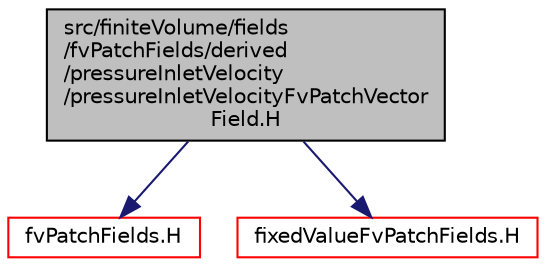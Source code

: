 digraph "src/finiteVolume/fields/fvPatchFields/derived/pressureInletVelocity/pressureInletVelocityFvPatchVectorField.H"
{
  bgcolor="transparent";
  edge [fontname="Helvetica",fontsize="10",labelfontname="Helvetica",labelfontsize="10"];
  node [fontname="Helvetica",fontsize="10",shape=record];
  Node1 [label="src/finiteVolume/fields\l/fvPatchFields/derived\l/pressureInletVelocity\l/pressureInletVelocityFvPatchVector\lField.H",height=0.2,width=0.4,color="black", fillcolor="grey75", style="filled", fontcolor="black"];
  Node1 -> Node2 [color="midnightblue",fontsize="10",style="solid",fontname="Helvetica"];
  Node2 [label="fvPatchFields.H",height=0.2,width=0.4,color="red",URL="$a05518.html"];
  Node1 -> Node3 [color="midnightblue",fontsize="10",style="solid",fontname="Helvetica"];
  Node3 [label="fixedValueFvPatchFields.H",height=0.2,width=0.4,color="red",URL="$a05180.html"];
}
